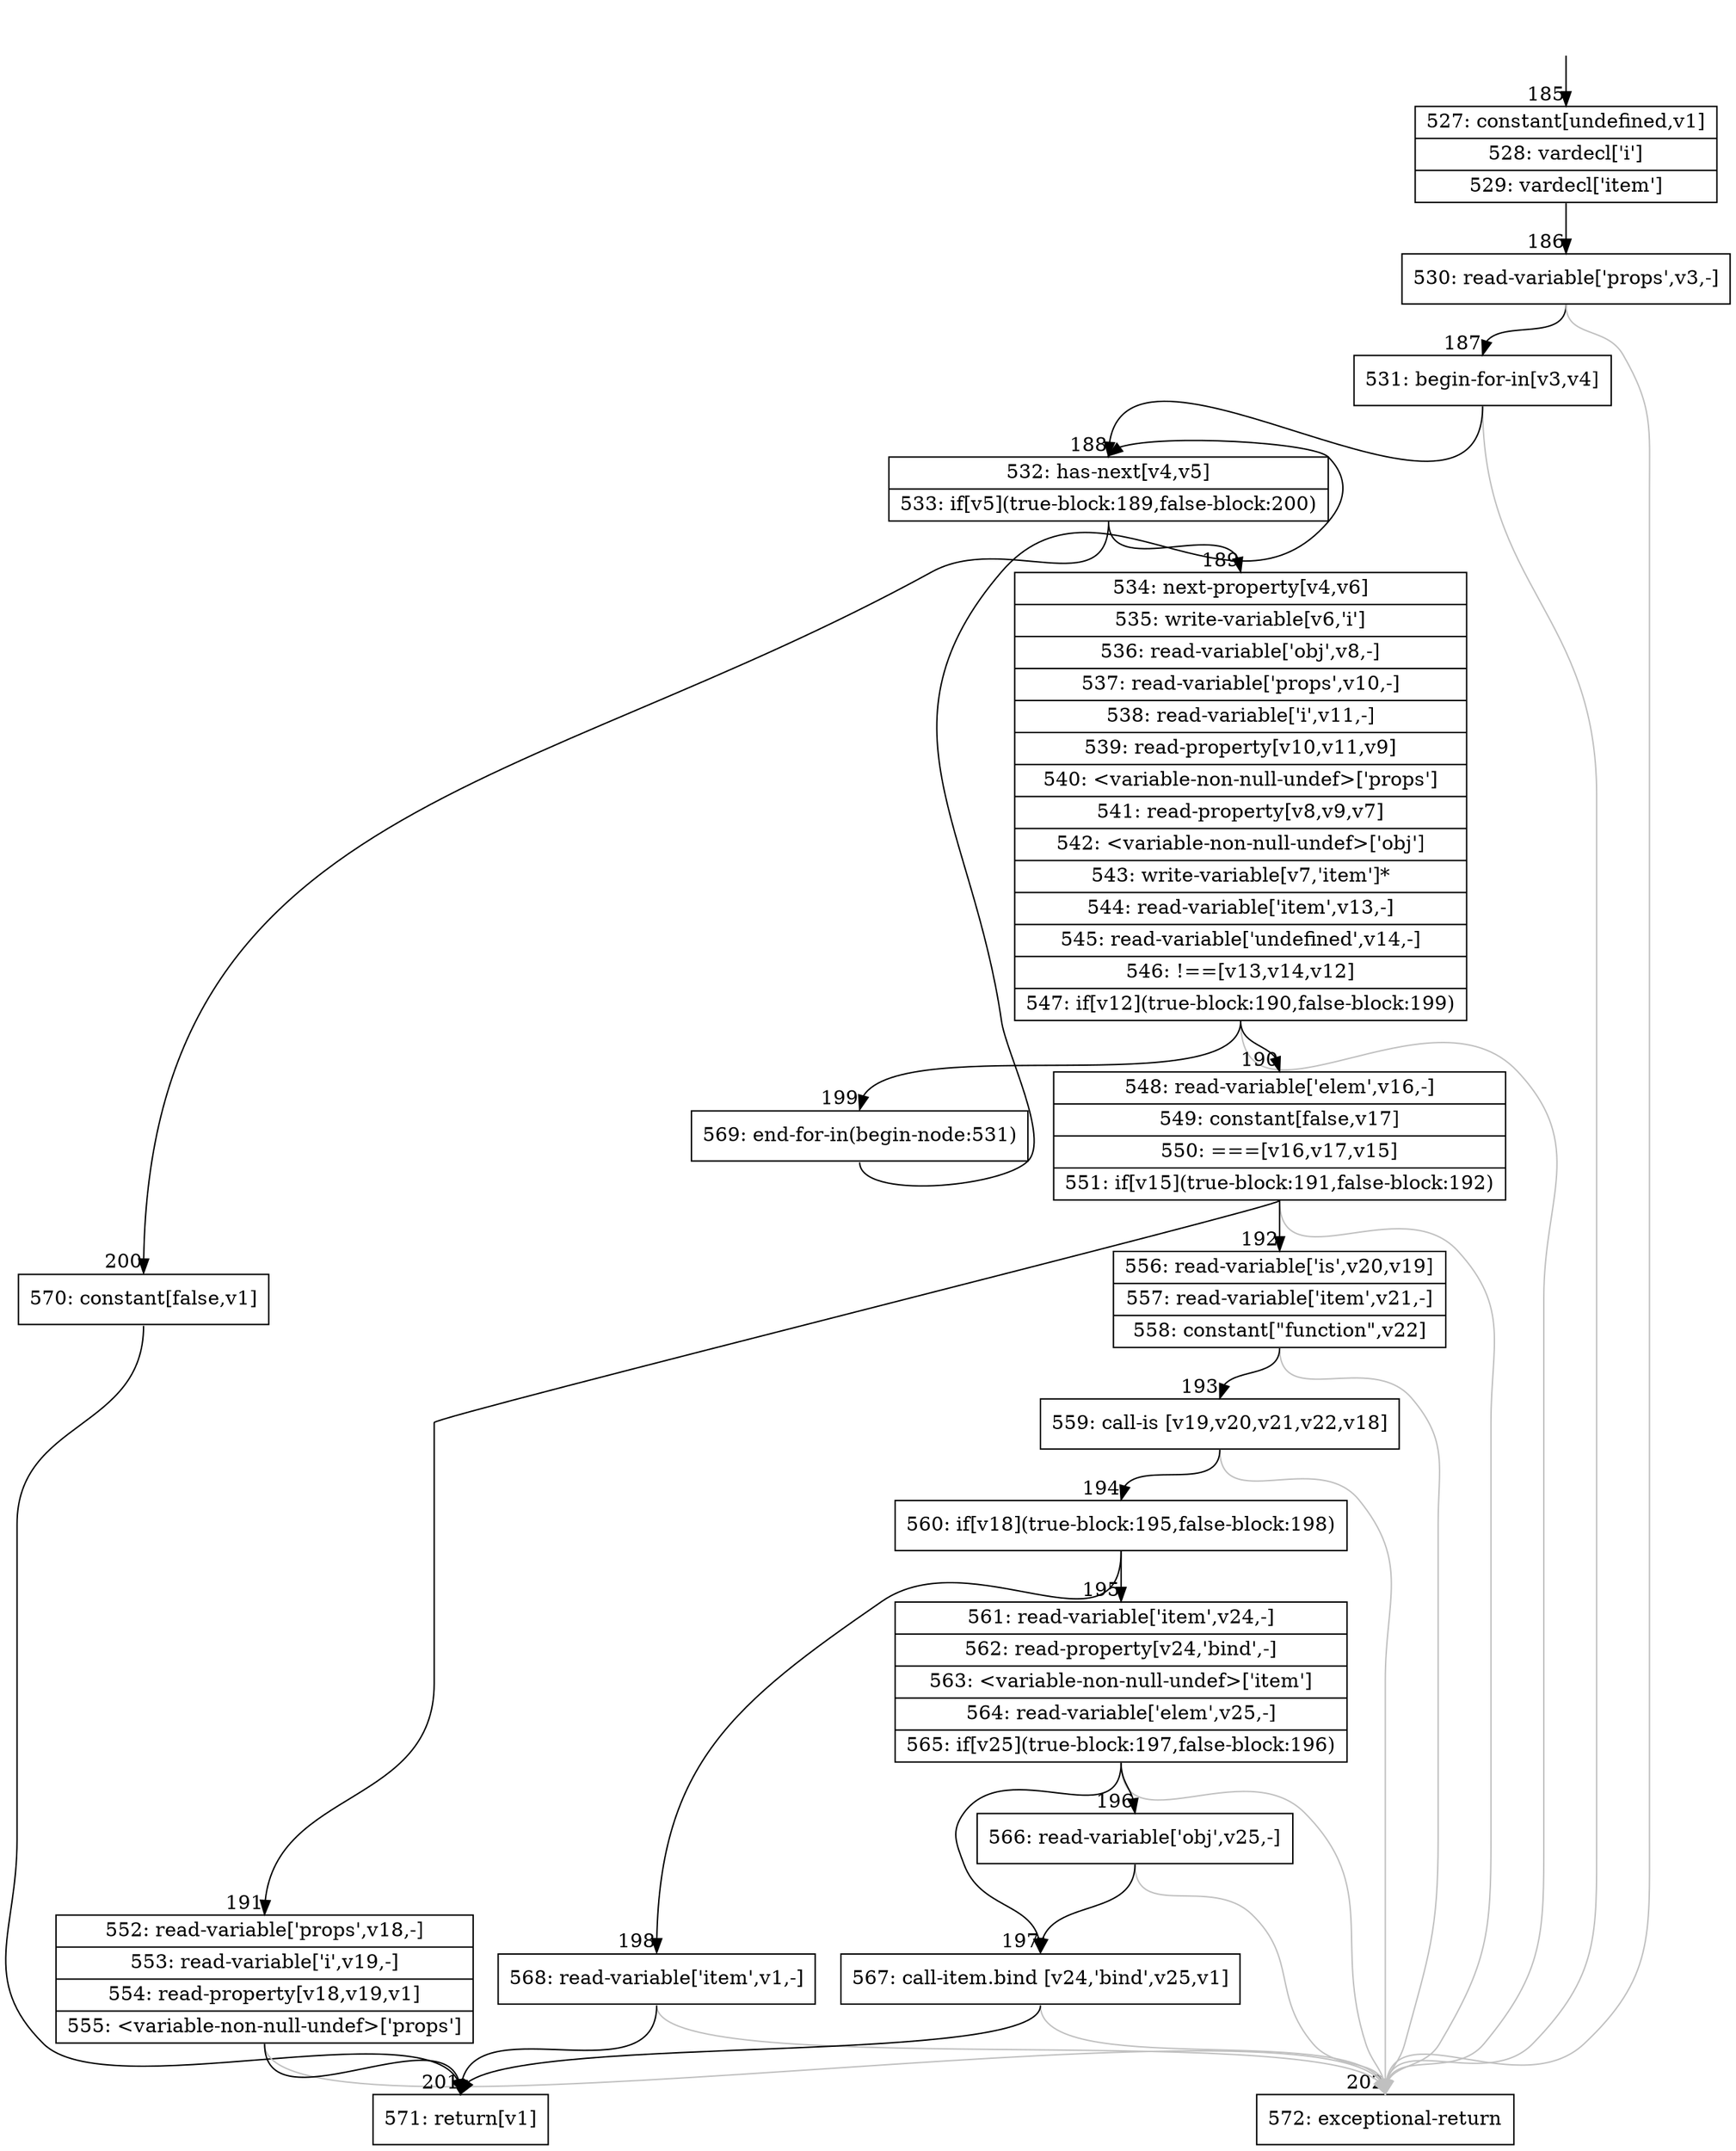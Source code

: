 digraph {
rankdir="TD"
BB_entry17[shape=none,label=""];
BB_entry17 -> BB185 [tailport=s, headport=n, headlabel="    185"]
BB185 [shape=record label="{527: constant[undefined,v1]|528: vardecl['i']|529: vardecl['item']}" ] 
BB185 -> BB186 [tailport=s, headport=n, headlabel="      186"]
BB186 [shape=record label="{530: read-variable['props',v3,-]}" ] 
BB186 -> BB187 [tailport=s, headport=n, headlabel="      187"]
BB186 -> BB202 [tailport=s, headport=n, color=gray, headlabel="      202"]
BB187 [shape=record label="{531: begin-for-in[v3,v4]}" ] 
BB187 -> BB188 [tailport=s, headport=n, headlabel="      188"]
BB187 -> BB202 [tailport=s, headport=n, color=gray]
BB188 [shape=record label="{532: has-next[v4,v5]|533: if[v5](true-block:189,false-block:200)}" ] 
BB188 -> BB189 [tailport=s, headport=n, headlabel="      189"]
BB188 -> BB200 [tailport=s, headport=n, headlabel="      200"]
BB189 [shape=record label="{534: next-property[v4,v6]|535: write-variable[v6,'i']|536: read-variable['obj',v8,-]|537: read-variable['props',v10,-]|538: read-variable['i',v11,-]|539: read-property[v10,v11,v9]|540: \<variable-non-null-undef\>['props']|541: read-property[v8,v9,v7]|542: \<variable-non-null-undef\>['obj']|543: write-variable[v7,'item']*|544: read-variable['item',v13,-]|545: read-variable['undefined',v14,-]|546: !==[v13,v14,v12]|547: if[v12](true-block:190,false-block:199)}" ] 
BB189 -> BB190 [tailport=s, headport=n, headlabel="      190"]
BB189 -> BB199 [tailport=s, headport=n, headlabel="      199"]
BB189 -> BB202 [tailport=s, headport=n, color=gray]
BB190 [shape=record label="{548: read-variable['elem',v16,-]|549: constant[false,v17]|550: ===[v16,v17,v15]|551: if[v15](true-block:191,false-block:192)}" ] 
BB190 -> BB191 [tailport=s, headport=n, headlabel="      191"]
BB190 -> BB192 [tailport=s, headport=n, headlabel="      192"]
BB190 -> BB202 [tailport=s, headport=n, color=gray]
BB191 [shape=record label="{552: read-variable['props',v18,-]|553: read-variable['i',v19,-]|554: read-property[v18,v19,v1]|555: \<variable-non-null-undef\>['props']}" ] 
BB191 -> BB201 [tailport=s, headport=n, headlabel="      201"]
BB191 -> BB202 [tailport=s, headport=n, color=gray]
BB192 [shape=record label="{556: read-variable['is',v20,v19]|557: read-variable['item',v21,-]|558: constant[\"function\",v22]}" ] 
BB192 -> BB193 [tailport=s, headport=n, headlabel="      193"]
BB192 -> BB202 [tailport=s, headport=n, color=gray]
BB193 [shape=record label="{559: call-is [v19,v20,v21,v22,v18]}" ] 
BB193 -> BB194 [tailport=s, headport=n, headlabel="      194"]
BB193 -> BB202 [tailport=s, headport=n, color=gray]
BB194 [shape=record label="{560: if[v18](true-block:195,false-block:198)}" ] 
BB194 -> BB195 [tailport=s, headport=n, headlabel="      195"]
BB194 -> BB198 [tailport=s, headport=n, headlabel="      198"]
BB195 [shape=record label="{561: read-variable['item',v24,-]|562: read-property[v24,'bind',-]|563: \<variable-non-null-undef\>['item']|564: read-variable['elem',v25,-]|565: if[v25](true-block:197,false-block:196)}" ] 
BB195 -> BB197 [tailport=s, headport=n, headlabel="      197"]
BB195 -> BB196 [tailport=s, headport=n, headlabel="      196"]
BB195 -> BB202 [tailport=s, headport=n, color=gray]
BB196 [shape=record label="{566: read-variable['obj',v25,-]}" ] 
BB196 -> BB197 [tailport=s, headport=n]
BB196 -> BB202 [tailport=s, headport=n, color=gray]
BB197 [shape=record label="{567: call-item.bind [v24,'bind',v25,v1]}" ] 
BB197 -> BB201 [tailport=s, headport=n]
BB197 -> BB202 [tailport=s, headport=n, color=gray]
BB198 [shape=record label="{568: read-variable['item',v1,-]}" ] 
BB198 -> BB201 [tailport=s, headport=n]
BB198 -> BB202 [tailport=s, headport=n, color=gray]
BB199 [shape=record label="{569: end-for-in(begin-node:531)}" ] 
BB199 -> BB188 [tailport=s, headport=n]
BB200 [shape=record label="{570: constant[false,v1]}" ] 
BB200 -> BB201 [tailport=s, headport=n]
BB201 [shape=record label="{571: return[v1]}" ] 
BB202 [shape=record label="{572: exceptional-return}" ] 
//#$~ 243
}
